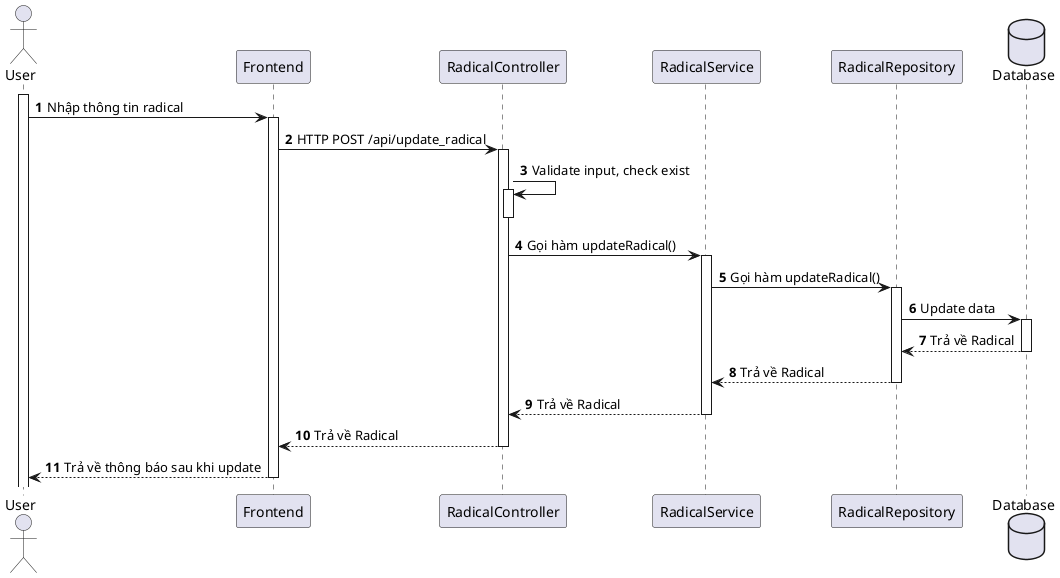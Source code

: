 @startuml
actor User
'participant "Homepage Activity" as Homepage
participant "Frontend" as Frontend
participant "RadicalController" as Controller
participant "RadicalService" as Service
participant "RadicalRepository" as Repository

database Database

'
'Use case: Xem danh sách bộ thủ
'

activate User

autonumber
User -> Frontend++: Nhập thông tin radical

'
'Call API get list radical category
'
'Homepage -> Radical++: startActivity(intent)
Frontend -> Controller++: HTTP POST /api/update_radical
Controller -> Controller: Validate input, check exist
activate Controller
deactivate Controller
Controller -> Service++: Gọi hàm updateRadical()
Service -> Repository++: Gọi hàm updateRadical()
Repository -> Database++: Update data
Database --> Repository--: Trả về Radical
Repository --> Service--: Trả về Radical
Service --> Controller--: Trả về Radical
Controller --> Frontend--: Trả về Radical
Frontend --> User--: Trả về thông báo sau khi update


@enduml
